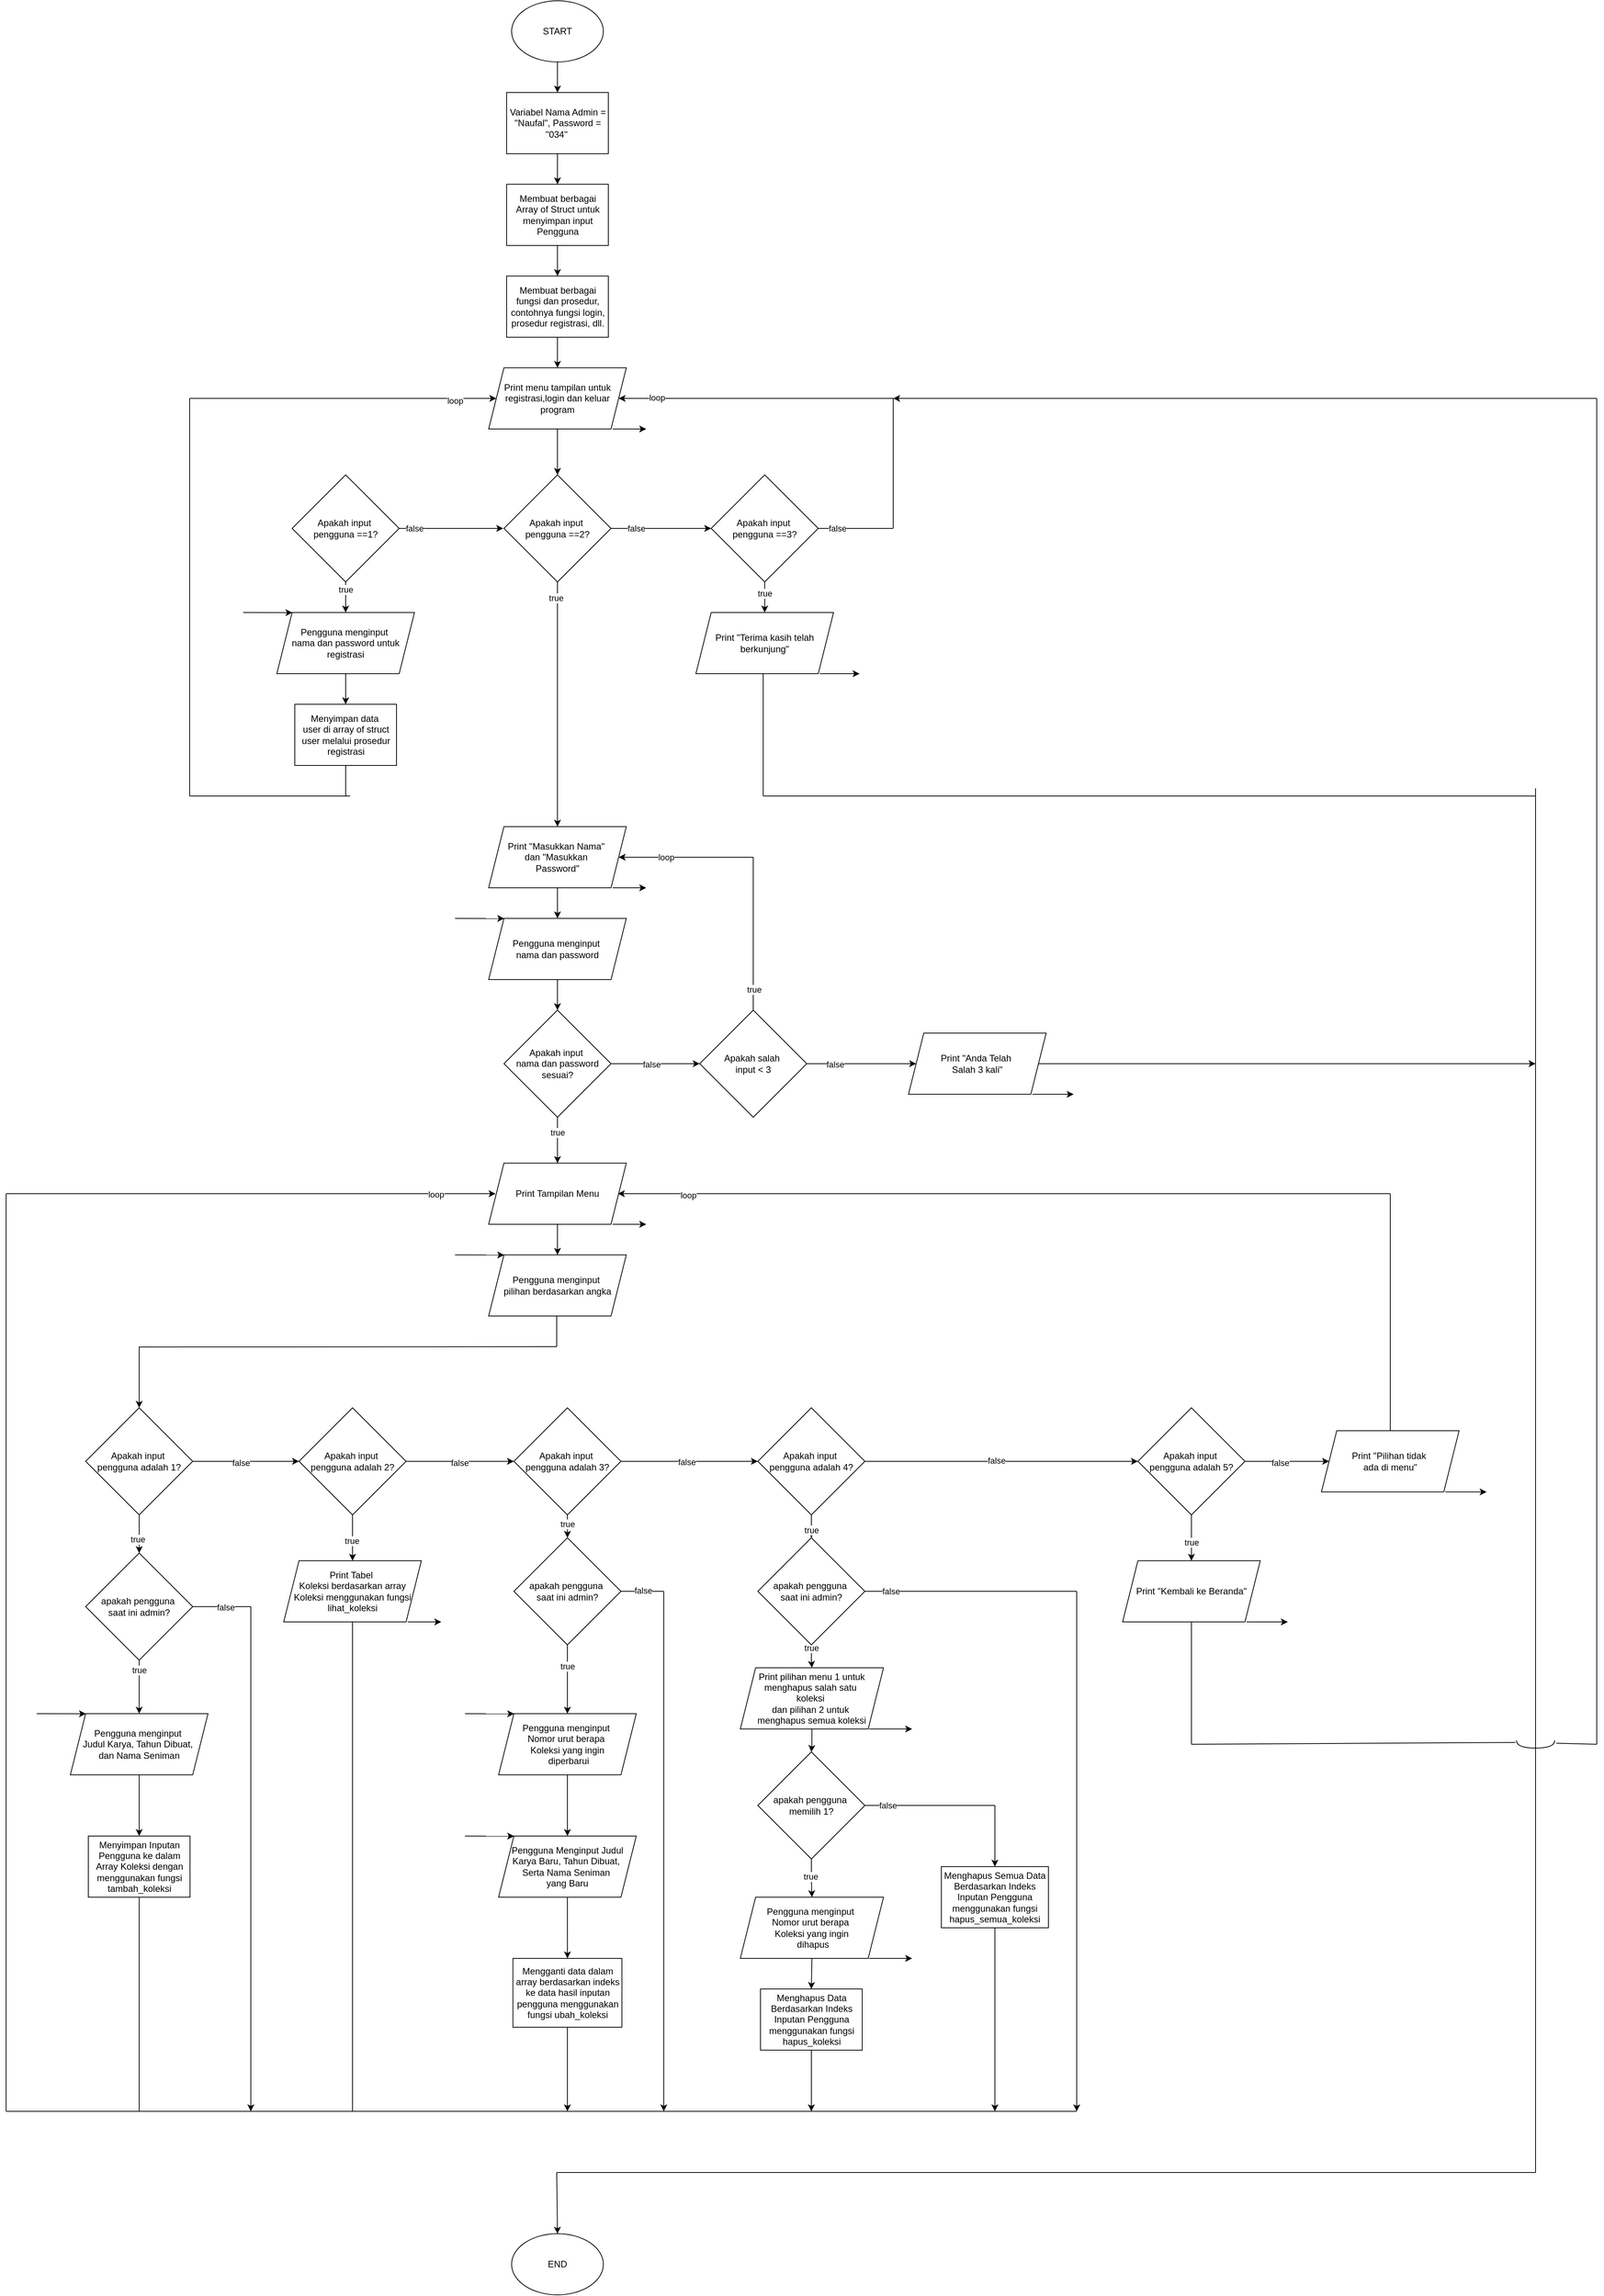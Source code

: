 <mxfile scale="1" border="0" version="26.1.3">
  <diagram id="C5RBs43oDa-KdzZeNtuy" name="Page-1">
    <mxGraphModel dx="1032" dy="1615" grid="1" gridSize="10" guides="1" tooltips="1" connect="1" arrows="1" fold="1" page="1" pageScale="1" pageWidth="827" pageHeight="1169" math="0" shadow="0">
      <root>
        <mxCell id="WIyWlLk6GJQsqaUBKTNV-0" />
        <mxCell id="WIyWlLk6GJQsqaUBKTNV-1" parent="WIyWlLk6GJQsqaUBKTNV-0" />
        <mxCell id="TQMWpj2GuU2XblvTJpzS-42" value="" style="edgeStyle=orthogonalEdgeStyle;rounded=0;orthogonalLoop=1;jettySize=auto;html=1;" parent="WIyWlLk6GJQsqaUBKTNV-1" source="TQMWpj2GuU2XblvTJpzS-37" target="TQMWpj2GuU2XblvTJpzS-39" edge="1">
          <mxGeometry relative="1" as="geometry" />
        </mxCell>
        <mxCell id="TQMWpj2GuU2XblvTJpzS-155" value="false" style="edgeLabel;html=1;align=center;verticalAlign=middle;resizable=0;points=[];" parent="TQMWpj2GuU2XblvTJpzS-42" vertex="1" connectable="0">
          <mxGeometry x="-0.093" y="-2" relative="1" as="geometry">
            <mxPoint as="offset" />
          </mxGeometry>
        </mxCell>
        <mxCell id="TQMWpj2GuU2XblvTJpzS-51" value="" style="edgeStyle=orthogonalEdgeStyle;rounded=0;orthogonalLoop=1;jettySize=auto;html=1;" parent="WIyWlLk6GJQsqaUBKTNV-1" source="BORtTbWCgBriATxm2zL_-38" target="TQMWpj2GuU2XblvTJpzS-49" edge="1">
          <mxGeometry relative="1" as="geometry" />
        </mxCell>
        <mxCell id="TQMWpj2GuU2XblvTJpzS-150" value="true" style="edgeLabel;html=1;align=center;verticalAlign=middle;resizable=0;points=[];" parent="TQMWpj2GuU2XblvTJpzS-51" vertex="1" connectable="0">
          <mxGeometry x="0.071" y="-1" relative="1" as="geometry">
            <mxPoint x="1" y="-87" as="offset" />
          </mxGeometry>
        </mxCell>
        <mxCell id="BORtTbWCgBriATxm2zL_-57" value="true" style="edgeLabel;html=1;align=center;verticalAlign=middle;resizable=0;points=[];" parent="TQMWpj2GuU2XblvTJpzS-51" vertex="1" connectable="0">
          <mxGeometry x="-0.632" relative="1" as="geometry">
            <mxPoint as="offset" />
          </mxGeometry>
        </mxCell>
        <mxCell id="TQMWpj2GuU2XblvTJpzS-37" value="Apakah input&amp;nbsp;&lt;div&gt;pengguna adalah 1?&lt;/div&gt;" style="rhombus;whiteSpace=wrap;html=1;" parent="WIyWlLk6GJQsqaUBKTNV-1" vertex="1">
          <mxGeometry x="344" y="840" width="140" height="140" as="geometry" />
        </mxCell>
        <mxCell id="TQMWpj2GuU2XblvTJpzS-38" value="" style="edgeStyle=orthogonalEdgeStyle;rounded=0;orthogonalLoop=1;jettySize=auto;html=1;" parent="WIyWlLk6GJQsqaUBKTNV-1" target="TQMWpj2GuU2XblvTJpzS-37" edge="1">
          <mxGeometry relative="1" as="geometry">
            <mxPoint x="960" y="760" as="sourcePoint" />
          </mxGeometry>
        </mxCell>
        <mxCell id="TQMWpj2GuU2XblvTJpzS-43" value="" style="edgeStyle=orthogonalEdgeStyle;rounded=0;orthogonalLoop=1;jettySize=auto;html=1;" parent="WIyWlLk6GJQsqaUBKTNV-1" source="TQMWpj2GuU2XblvTJpzS-39" target="TQMWpj2GuU2XblvTJpzS-40" edge="1">
          <mxGeometry relative="1" as="geometry" />
        </mxCell>
        <mxCell id="TQMWpj2GuU2XblvTJpzS-156" value="false" style="edgeLabel;html=1;align=center;verticalAlign=middle;resizable=0;points=[];" parent="TQMWpj2GuU2XblvTJpzS-43" vertex="1" connectable="0">
          <mxGeometry x="-0.011" y="-2" relative="1" as="geometry">
            <mxPoint as="offset" />
          </mxGeometry>
        </mxCell>
        <mxCell id="TQMWpj2GuU2XblvTJpzS-68" value="" style="edgeStyle=orthogonalEdgeStyle;rounded=0;orthogonalLoop=1;jettySize=auto;html=1;" parent="WIyWlLk6GJQsqaUBKTNV-1" source="TQMWpj2GuU2XblvTJpzS-39" edge="1">
          <mxGeometry relative="1" as="geometry">
            <mxPoint x="693" y="1040" as="targetPoint" />
          </mxGeometry>
        </mxCell>
        <mxCell id="TQMWpj2GuU2XblvTJpzS-151" value="true" style="edgeLabel;html=1;align=center;verticalAlign=middle;resizable=0;points=[];" parent="TQMWpj2GuU2XblvTJpzS-68" vertex="1" connectable="0">
          <mxGeometry x="0.167" y="-2" relative="1" as="geometry">
            <mxPoint y="-1" as="offset" />
          </mxGeometry>
        </mxCell>
        <mxCell id="TQMWpj2GuU2XblvTJpzS-39" value="Apakah input&amp;nbsp;&lt;div&gt;pengguna adalah 2?&lt;/div&gt;" style="rhombus;whiteSpace=wrap;html=1;" parent="WIyWlLk6GJQsqaUBKTNV-1" vertex="1">
          <mxGeometry x="623" y="840" width="140" height="140" as="geometry" />
        </mxCell>
        <mxCell id="TQMWpj2GuU2XblvTJpzS-44" value="" style="edgeStyle=orthogonalEdgeStyle;rounded=0;orthogonalLoop=1;jettySize=auto;html=1;" parent="WIyWlLk6GJQsqaUBKTNV-1" source="TQMWpj2GuU2XblvTJpzS-40" target="TQMWpj2GuU2XblvTJpzS-41" edge="1">
          <mxGeometry relative="1" as="geometry" />
        </mxCell>
        <mxCell id="TQMWpj2GuU2XblvTJpzS-157" value="false" style="edgeLabel;html=1;align=center;verticalAlign=middle;resizable=0;points=[];" parent="TQMWpj2GuU2XblvTJpzS-44" vertex="1" connectable="0">
          <mxGeometry x="-0.039" y="-1" relative="1" as="geometry">
            <mxPoint as="offset" />
          </mxGeometry>
        </mxCell>
        <mxCell id="BORtTbWCgBriATxm2zL_-46" value="" style="edgeStyle=orthogonalEdgeStyle;rounded=0;orthogonalLoop=1;jettySize=auto;html=1;" parent="WIyWlLk6GJQsqaUBKTNV-1" source="TQMWpj2GuU2XblvTJpzS-40" target="BORtTbWCgBriATxm2zL_-44" edge="1">
          <mxGeometry relative="1" as="geometry" />
        </mxCell>
        <mxCell id="BORtTbWCgBriATxm2zL_-70" value="true" style="edgeLabel;html=1;align=center;verticalAlign=middle;resizable=0;points=[];" parent="BORtTbWCgBriATxm2zL_-46" vertex="1" connectable="0">
          <mxGeometry x="0.288" relative="1" as="geometry">
            <mxPoint as="offset" />
          </mxGeometry>
        </mxCell>
        <mxCell id="TQMWpj2GuU2XblvTJpzS-40" value="Apakah input&amp;nbsp;&lt;div&gt;pengguna adalah 3?&lt;/div&gt;" style="rhombus;whiteSpace=wrap;html=1;" parent="WIyWlLk6GJQsqaUBKTNV-1" vertex="1">
          <mxGeometry x="904" y="840" width="140" height="140" as="geometry" />
        </mxCell>
        <mxCell id="TQMWpj2GuU2XblvTJpzS-94" value="" style="edgeStyle=orthogonalEdgeStyle;rounded=0;orthogonalLoop=1;jettySize=auto;html=1;" parent="WIyWlLk6GJQsqaUBKTNV-1" source="TQMWpj2GuU2XblvTJpzS-45" target="TQMWpj2GuU2XblvTJpzS-92" edge="1">
          <mxGeometry relative="1" as="geometry" />
        </mxCell>
        <mxCell id="TQMWpj2GuU2XblvTJpzS-154" value="true" style="edgeLabel;html=1;align=center;verticalAlign=middle;resizable=0;points=[];" parent="TQMWpj2GuU2XblvTJpzS-94" vertex="1" connectable="0">
          <mxGeometry x="0.214" relative="1" as="geometry">
            <mxPoint y="-1" as="offset" />
          </mxGeometry>
        </mxCell>
        <mxCell id="TQMWpj2GuU2XblvTJpzS-100" value="" style="edgeStyle=orthogonalEdgeStyle;rounded=0;orthogonalLoop=1;jettySize=auto;html=1;" parent="WIyWlLk6GJQsqaUBKTNV-1" source="TQMWpj2GuU2XblvTJpzS-45" target="TQMWpj2GuU2XblvTJpzS-98" edge="1">
          <mxGeometry relative="1" as="geometry" />
        </mxCell>
        <mxCell id="TQMWpj2GuU2XblvTJpzS-159" value="false" style="edgeLabel;html=1;align=center;verticalAlign=middle;resizable=0;points=[];" parent="TQMWpj2GuU2XblvTJpzS-100" vertex="1" connectable="0">
          <mxGeometry x="-0.174" y="-2" relative="1" as="geometry">
            <mxPoint as="offset" />
          </mxGeometry>
        </mxCell>
        <mxCell id="TQMWpj2GuU2XblvTJpzS-45" value="Apakah input&amp;nbsp;&lt;div&gt;pengguna adalah 5?&lt;/div&gt;" style="rhombus;whiteSpace=wrap;html=1;" parent="WIyWlLk6GJQsqaUBKTNV-1" vertex="1">
          <mxGeometry x="1720" y="840" width="140" height="140" as="geometry" />
        </mxCell>
        <mxCell id="TQMWpj2GuU2XblvTJpzS-58" value="" style="group" parent="WIyWlLk6GJQsqaUBKTNV-1" vertex="1" connectable="0">
          <mxGeometry x="559" y="1040" width="268" height="320" as="geometry" />
        </mxCell>
        <mxCell id="TQMWpj2GuU2XblvTJpzS-65" value="" style="group" parent="TQMWpj2GuU2XblvTJpzS-58" vertex="1" connectable="0">
          <mxGeometry x="44" width="224" height="80" as="geometry" />
        </mxCell>
        <mxCell id="TQMWpj2GuU2XblvTJpzS-66" value="Print Tabel&amp;nbsp;&lt;div&gt;Koleksi berdasarkan array Koleksi menggunakan fungsi lihat_koleksi&lt;/div&gt;" style="shape=parallelogram;perimeter=parallelogramPerimeter;whiteSpace=wrap;html=1;fixedSize=1;" parent="TQMWpj2GuU2XblvTJpzS-65" vertex="1">
          <mxGeometry width="180" height="80" as="geometry" />
        </mxCell>
        <mxCell id="TQMWpj2GuU2XblvTJpzS-67" value="" style="endArrow=classic;html=1;rounded=0;exitX=0.9;exitY=1;exitDx=0;exitDy=0;exitPerimeter=0;" parent="TQMWpj2GuU2XblvTJpzS-65" source="TQMWpj2GuU2XblvTJpzS-66" edge="1">
          <mxGeometry width="50" height="50" relative="1" as="geometry">
            <mxPoint x="66" y="160" as="sourcePoint" />
            <mxPoint x="206" y="80" as="targetPoint" />
          </mxGeometry>
        </mxCell>
        <mxCell id="TQMWpj2GuU2XblvTJpzS-91" value="" style="group" parent="WIyWlLk6GJQsqaUBKTNV-1" vertex="1" connectable="0">
          <mxGeometry x="1710" y="1040" width="224" height="80" as="geometry" />
        </mxCell>
        <mxCell id="BORtTbWCgBriATxm2zL_-19" value="" style="group" parent="TQMWpj2GuU2XblvTJpzS-91" vertex="1" connectable="0">
          <mxGeometry x="-10" width="216" height="80" as="geometry" />
        </mxCell>
        <mxCell id="TQMWpj2GuU2XblvTJpzS-92" value="Print &quot;Kembali ke Beranda&quot;" style="shape=parallelogram;perimeter=parallelogramPerimeter;whiteSpace=wrap;html=1;fixedSize=1;" parent="BORtTbWCgBriATxm2zL_-19" vertex="1">
          <mxGeometry width="180" height="80" as="geometry" />
        </mxCell>
        <mxCell id="TQMWpj2GuU2XblvTJpzS-93" value="" style="endArrow=classic;html=1;rounded=0;exitX=0.9;exitY=1;exitDx=0;exitDy=0;exitPerimeter=0;" parent="BORtTbWCgBriATxm2zL_-19" source="TQMWpj2GuU2XblvTJpzS-92" edge="1">
          <mxGeometry width="50" height="50" relative="1" as="geometry">
            <mxPoint x="76" y="160" as="sourcePoint" />
            <mxPoint x="216" y="80" as="targetPoint" />
          </mxGeometry>
        </mxCell>
        <mxCell id="TQMWpj2GuU2XblvTJpzS-96" value="" style="endArrow=none;html=1;rounded=0;" parent="WIyWlLk6GJQsqaUBKTNV-1" edge="1">
          <mxGeometry width="50" height="50" relative="1" as="geometry">
            <mxPoint x="960" y="760" as="sourcePoint" />
            <mxPoint x="960" y="720" as="targetPoint" />
          </mxGeometry>
        </mxCell>
        <mxCell id="TQMWpj2GuU2XblvTJpzS-97" value="" style="group" parent="WIyWlLk6GJQsqaUBKTNV-1" vertex="1" connectable="0">
          <mxGeometry x="1970" y="870" width="224" height="80" as="geometry" />
        </mxCell>
        <mxCell id="TQMWpj2GuU2XblvTJpzS-98" value="Print &quot;Pilihan tidak&amp;nbsp;&lt;div&gt;ada di menu&quot;&lt;/div&gt;" style="shape=parallelogram;perimeter=parallelogramPerimeter;whiteSpace=wrap;html=1;fixedSize=1;" parent="TQMWpj2GuU2XblvTJpzS-97" vertex="1">
          <mxGeometry x="-10" width="180" height="80" as="geometry" />
        </mxCell>
        <mxCell id="TQMWpj2GuU2XblvTJpzS-99" value="" style="endArrow=classic;html=1;rounded=0;exitX=0.9;exitY=1;exitDx=0;exitDy=0;exitPerimeter=0;" parent="TQMWpj2GuU2XblvTJpzS-97" source="TQMWpj2GuU2XblvTJpzS-98" edge="1">
          <mxGeometry width="50" height="50" relative="1" as="geometry">
            <mxPoint x="66" y="160" as="sourcePoint" />
            <mxPoint x="206" y="80" as="targetPoint" />
          </mxGeometry>
        </mxCell>
        <mxCell id="TQMWpj2GuU2XblvTJpzS-101" value="" style="endArrow=none;html=1;rounded=0;" parent="WIyWlLk6GJQsqaUBKTNV-1" edge="1">
          <mxGeometry width="50" height="50" relative="1" as="geometry">
            <mxPoint x="240" y="1760" as="sourcePoint" />
            <mxPoint x="1640" y="1760" as="targetPoint" />
          </mxGeometry>
        </mxCell>
        <mxCell id="TQMWpj2GuU2XblvTJpzS-104" value="" style="endArrow=none;html=1;rounded=0;exitX=0.5;exitY=1;exitDx=0;exitDy=0;" parent="WIyWlLk6GJQsqaUBKTNV-1" source="TQMWpj2GuU2XblvTJpzS-66" edge="1">
          <mxGeometry width="50" height="50" relative="1" as="geometry">
            <mxPoint x="560" y="1550" as="sourcePoint" />
            <mxPoint x="693" y="1760" as="targetPoint" />
          </mxGeometry>
        </mxCell>
        <mxCell id="TQMWpj2GuU2XblvTJpzS-105" value="" style="endArrow=none;html=1;rounded=0;exitX=0.5;exitY=1;exitDx=0;exitDy=0;" parent="WIyWlLk6GJQsqaUBKTNV-1" source="TQMWpj2GuU2XblvTJpzS-47" edge="1">
          <mxGeometry width="50" height="50" relative="1" as="geometry">
            <mxPoint x="414" y="1360" as="sourcePoint" />
            <mxPoint x="414" y="1760" as="targetPoint" />
          </mxGeometry>
        </mxCell>
        <mxCell id="TQMWpj2GuU2XblvTJpzS-106" value="" style="endArrow=none;html=1;rounded=0;" parent="WIyWlLk6GJQsqaUBKTNV-1" edge="1">
          <mxGeometry width="50" height="50" relative="1" as="geometry">
            <mxPoint x="240" y="1760" as="sourcePoint" />
            <mxPoint x="240" y="560" as="targetPoint" />
          </mxGeometry>
        </mxCell>
        <mxCell id="TQMWpj2GuU2XblvTJpzS-107" value="" style="endArrow=classic;html=1;rounded=0;" parent="WIyWlLk6GJQsqaUBKTNV-1" edge="1">
          <mxGeometry width="50" height="50" relative="1" as="geometry">
            <mxPoint x="240" y="560" as="sourcePoint" />
            <mxPoint x="880" y="560" as="targetPoint" />
          </mxGeometry>
        </mxCell>
        <mxCell id="TQMWpj2GuU2XblvTJpzS-108" value="loop" style="edgeLabel;html=1;align=center;verticalAlign=middle;resizable=0;points=[];" parent="TQMWpj2GuU2XblvTJpzS-107" vertex="1" connectable="0">
          <mxGeometry x="0.754" y="-1" relative="1" as="geometry">
            <mxPoint as="offset" />
          </mxGeometry>
        </mxCell>
        <mxCell id="TQMWpj2GuU2XblvTJpzS-109" value="" style="endArrow=none;html=1;rounded=0;exitX=0.5;exitY=0;exitDx=0;exitDy=0;" parent="WIyWlLk6GJQsqaUBKTNV-1" source="TQMWpj2GuU2XblvTJpzS-98" edge="1">
          <mxGeometry width="50" height="50" relative="1" as="geometry">
            <mxPoint x="1350" y="690" as="sourcePoint" />
            <mxPoint x="2050" y="560" as="targetPoint" />
          </mxGeometry>
        </mxCell>
        <mxCell id="TQMWpj2GuU2XblvTJpzS-110" value="" style="endArrow=classic;html=1;rounded=0;" parent="WIyWlLk6GJQsqaUBKTNV-1" edge="1">
          <mxGeometry width="50" height="50" relative="1" as="geometry">
            <mxPoint x="2050" y="560" as="sourcePoint" />
            <mxPoint x="1040" y="560" as="targetPoint" />
          </mxGeometry>
        </mxCell>
        <mxCell id="TQMWpj2GuU2XblvTJpzS-111" value="loop" style="edgeLabel;html=1;align=center;verticalAlign=middle;resizable=0;points=[];" parent="TQMWpj2GuU2XblvTJpzS-110" vertex="1" connectable="0">
          <mxGeometry x="0.819" y="2" relative="1" as="geometry">
            <mxPoint as="offset" />
          </mxGeometry>
        </mxCell>
        <mxCell id="TQMWpj2GuU2XblvTJpzS-11" value="" style="edgeStyle=orthogonalEdgeStyle;rounded=0;orthogonalLoop=1;jettySize=auto;html=1;" parent="WIyWlLk6GJQsqaUBKTNV-1" source="TQMWpj2GuU2XblvTJpzS-1" target="TQMWpj2GuU2XblvTJpzS-10" edge="1">
          <mxGeometry relative="1" as="geometry" />
        </mxCell>
        <mxCell id="TQMWpj2GuU2XblvTJpzS-13" value="" style="group" parent="WIyWlLk6GJQsqaUBKTNV-1" vertex="1" connectable="0">
          <mxGeometry x="827" y="200" width="224" height="80" as="geometry" />
        </mxCell>
        <mxCell id="TQMWpj2GuU2XblvTJpzS-10" value="Pengguna menginput&amp;nbsp;&lt;div&gt;nama dan password&lt;/div&gt;" style="shape=parallelogram;perimeter=parallelogramPerimeter;whiteSpace=wrap;html=1;fixedSize=1;" parent="TQMWpj2GuU2XblvTJpzS-13" vertex="1">
          <mxGeometry x="44" width="180" height="80" as="geometry" />
        </mxCell>
        <mxCell id="TQMWpj2GuU2XblvTJpzS-12" value="" style="endArrow=classic;html=1;rounded=0;entryX=0.113;entryY=0.002;entryDx=0;entryDy=0;entryPerimeter=0;" parent="TQMWpj2GuU2XblvTJpzS-13" target="TQMWpj2GuU2XblvTJpzS-10" edge="1">
          <mxGeometry width="50" height="50" relative="1" as="geometry">
            <mxPoint as="sourcePoint" />
            <mxPoint x="160" y="-10" as="targetPoint" />
          </mxGeometry>
        </mxCell>
        <mxCell id="TQMWpj2GuU2XblvTJpzS-14" value="" style="group" parent="WIyWlLk6GJQsqaUBKTNV-1" vertex="1" connectable="0">
          <mxGeometry x="871" y="80" width="206" height="80" as="geometry" />
        </mxCell>
        <mxCell id="TQMWpj2GuU2XblvTJpzS-1" value="Print &quot;Masukkan Nama&quot;&amp;nbsp;&lt;div&gt;dan &quot;Masukkan&amp;nbsp;&lt;/div&gt;&lt;div&gt;Password&quot;&lt;/div&gt;" style="shape=parallelogram;perimeter=parallelogramPerimeter;whiteSpace=wrap;html=1;fixedSize=1;" parent="TQMWpj2GuU2XblvTJpzS-14" vertex="1">
          <mxGeometry width="180" height="80" as="geometry" />
        </mxCell>
        <mxCell id="TQMWpj2GuU2XblvTJpzS-7" value="" style="endArrow=classic;html=1;rounded=0;exitX=0.9;exitY=1;exitDx=0;exitDy=0;exitPerimeter=0;" parent="TQMWpj2GuU2XblvTJpzS-14" source="TQMWpj2GuU2XblvTJpzS-1" edge="1">
          <mxGeometry width="50" height="50" relative="1" as="geometry">
            <mxPoint x="66" y="160" as="sourcePoint" />
            <mxPoint x="206" y="80" as="targetPoint" />
          </mxGeometry>
        </mxCell>
        <mxCell id="TQMWpj2GuU2XblvTJpzS-19" value="" style="edgeStyle=orthogonalEdgeStyle;rounded=0;orthogonalLoop=1;jettySize=auto;html=1;" parent="WIyWlLk6GJQsqaUBKTNV-1" source="TQMWpj2GuU2XblvTJpzS-15" target="TQMWpj2GuU2XblvTJpzS-18" edge="1">
          <mxGeometry relative="1" as="geometry">
            <Array as="points">
              <mxPoint x="1087" y="390" />
              <mxPoint x="1087" y="390" />
            </Array>
          </mxGeometry>
        </mxCell>
        <mxCell id="TQMWpj2GuU2XblvTJpzS-23" value="false" style="edgeLabel;html=1;align=center;verticalAlign=middle;resizable=0;points=[];" parent="TQMWpj2GuU2XblvTJpzS-19" vertex="1" connectable="0">
          <mxGeometry x="-0.09" y="-1" relative="1" as="geometry">
            <mxPoint as="offset" />
          </mxGeometry>
        </mxCell>
        <mxCell id="TQMWpj2GuU2XblvTJpzS-32" value="" style="edgeStyle=orthogonalEdgeStyle;rounded=0;orthogonalLoop=1;jettySize=auto;html=1;" parent="WIyWlLk6GJQsqaUBKTNV-1" source="TQMWpj2GuU2XblvTJpzS-15" target="TQMWpj2GuU2XblvTJpzS-29" edge="1">
          <mxGeometry relative="1" as="geometry" />
        </mxCell>
        <mxCell id="TQMWpj2GuU2XblvTJpzS-149" value="true" style="edgeLabel;html=1;align=center;verticalAlign=middle;resizable=0;points=[];" parent="TQMWpj2GuU2XblvTJpzS-32" vertex="1" connectable="0">
          <mxGeometry x="-0.309" relative="1" as="geometry">
            <mxPoint y="-1" as="offset" />
          </mxGeometry>
        </mxCell>
        <mxCell id="TQMWpj2GuU2XblvTJpzS-15" value="Apakah input&amp;nbsp;&lt;div&gt;nama dan password sesuai?&lt;/div&gt;" style="rhombus;whiteSpace=wrap;html=1;" parent="WIyWlLk6GJQsqaUBKTNV-1" vertex="1">
          <mxGeometry x="891" y="320" width="140" height="140" as="geometry" />
        </mxCell>
        <mxCell id="TQMWpj2GuU2XblvTJpzS-16" value="" style="edgeStyle=orthogonalEdgeStyle;rounded=0;orthogonalLoop=1;jettySize=auto;html=1;" parent="WIyWlLk6GJQsqaUBKTNV-1" source="TQMWpj2GuU2XblvTJpzS-10" target="TQMWpj2GuU2XblvTJpzS-15" edge="1">
          <mxGeometry relative="1" as="geometry" />
        </mxCell>
        <mxCell id="TQMWpj2GuU2XblvTJpzS-18" value="Apakah salah&amp;nbsp;&lt;div&gt;input &amp;lt; 3&lt;/div&gt;" style="rhombus;whiteSpace=wrap;html=1;" parent="WIyWlLk6GJQsqaUBKTNV-1" vertex="1">
          <mxGeometry x="1147" y="320" width="140" height="140" as="geometry" />
        </mxCell>
        <mxCell id="TQMWpj2GuU2XblvTJpzS-21" value="" style="endArrow=none;html=1;rounded=0;exitX=0.5;exitY=0;exitDx=0;exitDy=0;" parent="WIyWlLk6GJQsqaUBKTNV-1" source="TQMWpj2GuU2XblvTJpzS-18" edge="1">
          <mxGeometry width="50" height="50" relative="1" as="geometry">
            <mxPoint x="1157" y="260" as="sourcePoint" />
            <mxPoint x="1217" y="120" as="targetPoint" />
          </mxGeometry>
        </mxCell>
        <mxCell id="TQMWpj2GuU2XblvTJpzS-24" value="true" style="edgeLabel;html=1;align=center;verticalAlign=middle;resizable=0;points=[];" parent="TQMWpj2GuU2XblvTJpzS-21" vertex="1" connectable="0">
          <mxGeometry x="-0.726" y="-1" relative="1" as="geometry">
            <mxPoint as="offset" />
          </mxGeometry>
        </mxCell>
        <mxCell id="TQMWpj2GuU2XblvTJpzS-22" value="" style="endArrow=classic;html=1;rounded=0;entryX=1;entryY=0.5;entryDx=0;entryDy=0;" parent="WIyWlLk6GJQsqaUBKTNV-1" target="TQMWpj2GuU2XblvTJpzS-1" edge="1">
          <mxGeometry width="50" height="50" relative="1" as="geometry">
            <mxPoint x="1217" y="120" as="sourcePoint" />
            <mxPoint x="1207" y="210" as="targetPoint" />
          </mxGeometry>
        </mxCell>
        <mxCell id="TQMWpj2GuU2XblvTJpzS-143" value="loop" style="edgeLabel;html=1;align=center;verticalAlign=middle;resizable=0;points=[];" parent="TQMWpj2GuU2XblvTJpzS-22" vertex="1" connectable="0">
          <mxGeometry x="0.299" relative="1" as="geometry">
            <mxPoint as="offset" />
          </mxGeometry>
        </mxCell>
        <mxCell id="TQMWpj2GuU2XblvTJpzS-28" value="" style="group" parent="WIyWlLk6GJQsqaUBKTNV-1" vertex="1" connectable="0">
          <mxGeometry x="871" y="520" width="224" height="80" as="geometry" />
        </mxCell>
        <mxCell id="TQMWpj2GuU2XblvTJpzS-29" value="Print Tampilan Menu" style="shape=parallelogram;perimeter=parallelogramPerimeter;whiteSpace=wrap;html=1;fixedSize=1;" parent="TQMWpj2GuU2XblvTJpzS-28" vertex="1">
          <mxGeometry width="180" height="80" as="geometry" />
        </mxCell>
        <mxCell id="TQMWpj2GuU2XblvTJpzS-30" value="" style="endArrow=classic;html=1;rounded=0;exitX=0.9;exitY=1;exitDx=0;exitDy=0;exitPerimeter=0;" parent="TQMWpj2GuU2XblvTJpzS-28" source="TQMWpj2GuU2XblvTJpzS-29" edge="1">
          <mxGeometry width="50" height="50" relative="1" as="geometry">
            <mxPoint x="66" y="160" as="sourcePoint" />
            <mxPoint x="206" y="80" as="targetPoint" />
          </mxGeometry>
        </mxCell>
        <mxCell id="TQMWpj2GuU2XblvTJpzS-33" value="" style="group" parent="WIyWlLk6GJQsqaUBKTNV-1" vertex="1" connectable="0">
          <mxGeometry x="827" y="640" width="224" height="80" as="geometry" />
        </mxCell>
        <mxCell id="TQMWpj2GuU2XblvTJpzS-34" value="Pengguna menginput&amp;nbsp;&lt;div&gt;pilihan berdasarkan angka&lt;/div&gt;" style="shape=parallelogram;perimeter=parallelogramPerimeter;whiteSpace=wrap;html=1;fixedSize=1;" parent="TQMWpj2GuU2XblvTJpzS-33" vertex="1">
          <mxGeometry x="44" width="180" height="80" as="geometry" />
        </mxCell>
        <mxCell id="TQMWpj2GuU2XblvTJpzS-35" value="" style="endArrow=classic;html=1;rounded=0;entryX=0.113;entryY=0.002;entryDx=0;entryDy=0;entryPerimeter=0;" parent="TQMWpj2GuU2XblvTJpzS-33" target="TQMWpj2GuU2XblvTJpzS-34" edge="1">
          <mxGeometry width="50" height="50" relative="1" as="geometry">
            <mxPoint as="sourcePoint" />
            <mxPoint x="160" y="-10" as="targetPoint" />
          </mxGeometry>
        </mxCell>
        <mxCell id="TQMWpj2GuU2XblvTJpzS-36" value="" style="edgeStyle=orthogonalEdgeStyle;rounded=0;orthogonalLoop=1;jettySize=auto;html=1;" parent="WIyWlLk6GJQsqaUBKTNV-1" source="TQMWpj2GuU2XblvTJpzS-29" target="TQMWpj2GuU2XblvTJpzS-34" edge="1">
          <mxGeometry relative="1" as="geometry" />
        </mxCell>
        <mxCell id="CPGWKNepS4F0Ph8pHmQM-7" value="" style="group" parent="WIyWlLk6GJQsqaUBKTNV-1" vertex="1" connectable="0">
          <mxGeometry x="1430" y="350" width="224" height="80" as="geometry" />
        </mxCell>
        <mxCell id="CPGWKNepS4F0Ph8pHmQM-8" value="Print &quot;Anda Telah&amp;nbsp;&lt;div&gt;Salah 3 kali&quot;&lt;/div&gt;" style="shape=parallelogram;perimeter=parallelogramPerimeter;whiteSpace=wrap;html=1;fixedSize=1;" parent="CPGWKNepS4F0Ph8pHmQM-7" vertex="1">
          <mxGeometry x="-10" width="180" height="80" as="geometry" />
        </mxCell>
        <mxCell id="CPGWKNepS4F0Ph8pHmQM-9" value="" style="endArrow=classic;html=1;rounded=0;exitX=0.9;exitY=1;exitDx=0;exitDy=0;exitPerimeter=0;" parent="CPGWKNepS4F0Ph8pHmQM-7" source="CPGWKNepS4F0Ph8pHmQM-8" edge="1">
          <mxGeometry width="50" height="50" relative="1" as="geometry">
            <mxPoint x="66" y="160" as="sourcePoint" />
            <mxPoint x="206" y="80" as="targetPoint" />
          </mxGeometry>
        </mxCell>
        <mxCell id="CPGWKNepS4F0Ph8pHmQM-10" value="" style="endArrow=classic;html=1;rounded=0;exitX=1;exitY=0.5;exitDx=0;exitDy=0;entryX=0;entryY=0.5;entryDx=0;entryDy=0;" parent="WIyWlLk6GJQsqaUBKTNV-1" source="TQMWpj2GuU2XblvTJpzS-18" target="CPGWKNepS4F0Ph8pHmQM-8" edge="1">
          <mxGeometry width="50" height="50" relative="1" as="geometry">
            <mxPoint x="1350" y="460" as="sourcePoint" />
            <mxPoint x="1400" y="410" as="targetPoint" />
          </mxGeometry>
        </mxCell>
        <mxCell id="CPGWKNepS4F0Ph8pHmQM-11" value="false" style="edgeLabel;html=1;align=center;verticalAlign=middle;resizable=0;points=[];" parent="CPGWKNepS4F0Ph8pHmQM-10" vertex="1" connectable="0">
          <mxGeometry x="-0.488" y="-1" relative="1" as="geometry">
            <mxPoint as="offset" />
          </mxGeometry>
        </mxCell>
        <mxCell id="BORtTbWCgBriATxm2zL_-1" value="" style="group" parent="WIyWlLk6GJQsqaUBKTNV-1" vertex="1" connectable="0">
          <mxGeometry x="871" y="-520" width="206" height="80" as="geometry" />
        </mxCell>
        <mxCell id="BORtTbWCgBriATxm2zL_-2" value="Print menu tampilan untuk registrasi,login dan keluar program" style="shape=parallelogram;perimeter=parallelogramPerimeter;whiteSpace=wrap;html=1;fixedSize=1;" parent="BORtTbWCgBriATxm2zL_-1" vertex="1">
          <mxGeometry width="180" height="80" as="geometry" />
        </mxCell>
        <mxCell id="BORtTbWCgBriATxm2zL_-3" value="" style="endArrow=classic;html=1;rounded=0;exitX=0.9;exitY=1;exitDx=0;exitDy=0;exitPerimeter=0;" parent="BORtTbWCgBriATxm2zL_-1" source="BORtTbWCgBriATxm2zL_-2" edge="1">
          <mxGeometry width="50" height="50" relative="1" as="geometry">
            <mxPoint x="66" y="160" as="sourcePoint" />
            <mxPoint x="206" y="80" as="targetPoint" />
          </mxGeometry>
        </mxCell>
        <mxCell id="BORtTbWCgBriATxm2zL_-9" value="Menyimpan data&amp;nbsp;&lt;div&gt;user di array of struct user melalui prosedur registrasi&lt;/div&gt;" style="rounded=0;whiteSpace=wrap;html=1;" parent="WIyWlLk6GJQsqaUBKTNV-1" vertex="1">
          <mxGeometry x="617.5" y="-80" width="133" height="80" as="geometry" />
        </mxCell>
        <mxCell id="BORtTbWCgBriATxm2zL_-12" value="Apakah input&amp;nbsp;&lt;div&gt;pengguna ==2?&lt;/div&gt;" style="rhombus;whiteSpace=wrap;html=1;" parent="WIyWlLk6GJQsqaUBKTNV-1" vertex="1">
          <mxGeometry x="891" y="-380" width="140" height="140" as="geometry" />
        </mxCell>
        <mxCell id="BORtTbWCgBriATxm2zL_-23" value="" style="edgeStyle=orthogonalEdgeStyle;rounded=0;orthogonalLoop=1;jettySize=auto;html=1;" parent="WIyWlLk6GJQsqaUBKTNV-1" source="BORtTbWCgBriATxm2zL_-13" target="BORtTbWCgBriATxm2zL_-21" edge="1">
          <mxGeometry relative="1" as="geometry" />
        </mxCell>
        <mxCell id="BORtTbWCgBriATxm2zL_-33" value="true" style="edgeLabel;html=1;align=center;verticalAlign=middle;resizable=0;points=[];" parent="BORtTbWCgBriATxm2zL_-23" vertex="1" connectable="0">
          <mxGeometry x="-0.24" relative="1" as="geometry">
            <mxPoint as="offset" />
          </mxGeometry>
        </mxCell>
        <mxCell id="BORtTbWCgBriATxm2zL_-13" value="Apakah input&amp;nbsp;&lt;div&gt;pengguna ==3?&lt;/div&gt;" style="rhombus;whiteSpace=wrap;html=1;" parent="WIyWlLk6GJQsqaUBKTNV-1" vertex="1">
          <mxGeometry x="1162" y="-380" width="140" height="140" as="geometry" />
        </mxCell>
        <mxCell id="BORtTbWCgBriATxm2zL_-8" value="" style="edgeStyle=orthogonalEdgeStyle;rounded=0;orthogonalLoop=1;jettySize=auto;html=1;" parent="WIyWlLk6GJQsqaUBKTNV-1" source="BORtTbWCgBriATxm2zL_-4" target="BORtTbWCgBriATxm2zL_-6" edge="1">
          <mxGeometry relative="1" as="geometry" />
        </mxCell>
        <mxCell id="BORtTbWCgBriATxm2zL_-31" value="true" style="edgeLabel;html=1;align=center;verticalAlign=middle;resizable=0;points=[];" parent="BORtTbWCgBriATxm2zL_-8" vertex="1" connectable="0">
          <mxGeometry x="-0.49" relative="1" as="geometry">
            <mxPoint as="offset" />
          </mxGeometry>
        </mxCell>
        <mxCell id="BORtTbWCgBriATxm2zL_-4" value="Apakah input&amp;nbsp;&lt;div&gt;pengguna ==1?&lt;/div&gt;" style="rhombus;whiteSpace=wrap;html=1;" parent="WIyWlLk6GJQsqaUBKTNV-1" vertex="1">
          <mxGeometry x="614" y="-380" width="140" height="140" as="geometry" />
        </mxCell>
        <mxCell id="BORtTbWCgBriATxm2zL_-5" value="" style="group" parent="WIyWlLk6GJQsqaUBKTNV-1" vertex="1" connectable="0">
          <mxGeometry x="550" y="-200" width="224" height="80" as="geometry" />
        </mxCell>
        <mxCell id="BORtTbWCgBriATxm2zL_-6" value="Pengguna menginput&amp;nbsp;&lt;div&gt;nama dan password untuk registrasi&lt;/div&gt;" style="shape=parallelogram;perimeter=parallelogramPerimeter;whiteSpace=wrap;html=1;fixedSize=1;" parent="BORtTbWCgBriATxm2zL_-5" vertex="1">
          <mxGeometry x="44" width="180" height="80" as="geometry" />
        </mxCell>
        <mxCell id="BORtTbWCgBriATxm2zL_-7" value="" style="endArrow=classic;html=1;rounded=0;entryX=0.113;entryY=0.002;entryDx=0;entryDy=0;entryPerimeter=0;" parent="BORtTbWCgBriATxm2zL_-5" target="BORtTbWCgBriATxm2zL_-6" edge="1">
          <mxGeometry width="50" height="50" relative="1" as="geometry">
            <mxPoint as="sourcePoint" />
            <mxPoint x="160" y="-10" as="targetPoint" />
          </mxGeometry>
        </mxCell>
        <mxCell id="BORtTbWCgBriATxm2zL_-10" value="" style="edgeStyle=orthogonalEdgeStyle;rounded=0;orthogonalLoop=1;jettySize=auto;html=1;" parent="WIyWlLk6GJQsqaUBKTNV-1" source="BORtTbWCgBriATxm2zL_-6" target="BORtTbWCgBriATxm2zL_-9" edge="1">
          <mxGeometry relative="1" as="geometry" />
        </mxCell>
        <mxCell id="BORtTbWCgBriATxm2zL_-16" value="" style="endArrow=classic;html=1;rounded=0;exitX=0.5;exitY=1;exitDx=0;exitDy=0;entryX=0.5;entryY=0;entryDx=0;entryDy=0;" parent="WIyWlLk6GJQsqaUBKTNV-1" source="BORtTbWCgBriATxm2zL_-12" target="TQMWpj2GuU2XblvTJpzS-1" edge="1">
          <mxGeometry width="50" height="50" relative="1" as="geometry">
            <mxPoint x="1000" y="-130" as="sourcePoint" />
            <mxPoint x="1050" y="-180" as="targetPoint" />
          </mxGeometry>
        </mxCell>
        <mxCell id="BORtTbWCgBriATxm2zL_-32" value="true" style="edgeLabel;html=1;align=center;verticalAlign=middle;resizable=0;points=[];" parent="BORtTbWCgBriATxm2zL_-16" vertex="1" connectable="0">
          <mxGeometry x="-0.868" y="-2" relative="1" as="geometry">
            <mxPoint as="offset" />
          </mxGeometry>
        </mxCell>
        <mxCell id="BORtTbWCgBriATxm2zL_-17" value="" style="endArrow=classic;html=1;rounded=0;exitX=1;exitY=0.5;exitDx=0;exitDy=0;" parent="WIyWlLk6GJQsqaUBKTNV-1" source="BORtTbWCgBriATxm2zL_-4" edge="1">
          <mxGeometry width="50" height="50" relative="1" as="geometry">
            <mxPoint x="1130" y="-230" as="sourcePoint" />
            <mxPoint x="890" y="-310" as="targetPoint" />
          </mxGeometry>
        </mxCell>
        <mxCell id="BORtTbWCgBriATxm2zL_-34" value="false" style="edgeLabel;html=1;align=center;verticalAlign=middle;resizable=0;points=[];" parent="BORtTbWCgBriATxm2zL_-17" vertex="1" connectable="0">
          <mxGeometry x="-0.518" y="-1" relative="1" as="geometry">
            <mxPoint x="-13" y="-1" as="offset" />
          </mxGeometry>
        </mxCell>
        <mxCell id="BORtTbWCgBriATxm2zL_-18" value="" style="endArrow=classic;html=1;rounded=0;exitX=1;exitY=0.5;exitDx=0;exitDy=0;entryX=0;entryY=0.5;entryDx=0;entryDy=0;" parent="WIyWlLk6GJQsqaUBKTNV-1" source="BORtTbWCgBriATxm2zL_-12" target="BORtTbWCgBriATxm2zL_-13" edge="1">
          <mxGeometry width="50" height="50" relative="1" as="geometry">
            <mxPoint x="1130" y="-230" as="sourcePoint" />
            <mxPoint x="1180" y="-280" as="targetPoint" />
          </mxGeometry>
        </mxCell>
        <mxCell id="BORtTbWCgBriATxm2zL_-35" value="false" style="edgeLabel;html=1;align=center;verticalAlign=middle;resizable=0;points=[];" parent="BORtTbWCgBriATxm2zL_-18" vertex="1" connectable="0">
          <mxGeometry x="-0.514" y="3" relative="1" as="geometry">
            <mxPoint x="1" y="3" as="offset" />
          </mxGeometry>
        </mxCell>
        <mxCell id="BORtTbWCgBriATxm2zL_-20" value="" style="group" parent="WIyWlLk6GJQsqaUBKTNV-1" vertex="1" connectable="0">
          <mxGeometry x="1140" y="-200" width="216" height="80" as="geometry" />
        </mxCell>
        <mxCell id="BORtTbWCgBriATxm2zL_-21" value="Print &quot;Terima kasih telah berkunjung&quot;" style="shape=parallelogram;perimeter=parallelogramPerimeter;whiteSpace=wrap;html=1;fixedSize=1;" parent="BORtTbWCgBriATxm2zL_-20" vertex="1">
          <mxGeometry x="2" width="180" height="80" as="geometry" />
        </mxCell>
        <mxCell id="BORtTbWCgBriATxm2zL_-22" value="" style="endArrow=classic;html=1;rounded=0;exitX=0.9;exitY=1;exitDx=0;exitDy=0;exitPerimeter=0;" parent="BORtTbWCgBriATxm2zL_-20" source="BORtTbWCgBriATxm2zL_-21" edge="1">
          <mxGeometry width="50" height="50" relative="1" as="geometry">
            <mxPoint x="76" y="160" as="sourcePoint" />
            <mxPoint x="216" y="80" as="targetPoint" />
          </mxGeometry>
        </mxCell>
        <mxCell id="BORtTbWCgBriATxm2zL_-26" value="" style="edgeStyle=orthogonalEdgeStyle;rounded=0;orthogonalLoop=1;jettySize=auto;html=1;" parent="WIyWlLk6GJQsqaUBKTNV-1" source="BORtTbWCgBriATxm2zL_-2" target="BORtTbWCgBriATxm2zL_-12" edge="1">
          <mxGeometry relative="1" as="geometry" />
        </mxCell>
        <mxCell id="BORtTbWCgBriATxm2zL_-27" value="" style="endArrow=none;html=1;rounded=0;exitX=1;exitY=0.5;exitDx=0;exitDy=0;" parent="WIyWlLk6GJQsqaUBKTNV-1" source="BORtTbWCgBriATxm2zL_-13" edge="1">
          <mxGeometry width="50" height="50" relative="1" as="geometry">
            <mxPoint x="1100" y="-250" as="sourcePoint" />
            <mxPoint x="1400" y="-310" as="targetPoint" />
          </mxGeometry>
        </mxCell>
        <mxCell id="BORtTbWCgBriATxm2zL_-36" value="false" style="edgeLabel;html=1;align=center;verticalAlign=middle;resizable=0;points=[];" parent="BORtTbWCgBriATxm2zL_-27" vertex="1" connectable="0">
          <mxGeometry x="-0.494" relative="1" as="geometry">
            <mxPoint as="offset" />
          </mxGeometry>
        </mxCell>
        <mxCell id="BORtTbWCgBriATxm2zL_-29" value="" style="endArrow=none;html=1;rounded=0;" parent="WIyWlLk6GJQsqaUBKTNV-1" edge="1">
          <mxGeometry width="50" height="50" relative="1" as="geometry">
            <mxPoint x="1400" y="-310" as="sourcePoint" />
            <mxPoint x="1400" y="-480" as="targetPoint" />
          </mxGeometry>
        </mxCell>
        <mxCell id="BORtTbWCgBriATxm2zL_-30" value="" style="endArrow=classic;html=1;rounded=0;entryX=1;entryY=0.5;entryDx=0;entryDy=0;" parent="WIyWlLk6GJQsqaUBKTNV-1" target="BORtTbWCgBriATxm2zL_-2" edge="1">
          <mxGeometry width="50" height="50" relative="1" as="geometry">
            <mxPoint x="1400" y="-480" as="sourcePoint" />
            <mxPoint x="1150" y="-300" as="targetPoint" />
          </mxGeometry>
        </mxCell>
        <mxCell id="BORtTbWCgBriATxm2zL_-37" value="loop" style="edgeLabel;html=1;align=center;verticalAlign=middle;resizable=0;points=[];" parent="BORtTbWCgBriATxm2zL_-30" vertex="1" connectable="0">
          <mxGeometry x="0.723" y="-1" relative="1" as="geometry">
            <mxPoint as="offset" />
          </mxGeometry>
        </mxCell>
        <mxCell id="BORtTbWCgBriATxm2zL_-39" value="" style="edgeStyle=orthogonalEdgeStyle;rounded=0;orthogonalLoop=1;jettySize=auto;html=1;" parent="WIyWlLk6GJQsqaUBKTNV-1" source="TQMWpj2GuU2XblvTJpzS-37" target="BORtTbWCgBriATxm2zL_-38" edge="1">
          <mxGeometry relative="1" as="geometry">
            <mxPoint x="414" y="980" as="sourcePoint" />
            <mxPoint x="414" y="1180" as="targetPoint" />
          </mxGeometry>
        </mxCell>
        <mxCell id="BORtTbWCgBriATxm2zL_-56" value="true" style="edgeLabel;html=1;align=center;verticalAlign=middle;resizable=0;points=[];" parent="BORtTbWCgBriATxm2zL_-39" vertex="1" connectable="0">
          <mxGeometry x="0.288" y="-2" relative="1" as="geometry">
            <mxPoint as="offset" />
          </mxGeometry>
        </mxCell>
        <mxCell id="BORtTbWCgBriATxm2zL_-38" value="apakah pengguna&amp;nbsp;&lt;div&gt;saat ini admin?&lt;/div&gt;" style="rhombus;whiteSpace=wrap;html=1;" parent="WIyWlLk6GJQsqaUBKTNV-1" vertex="1">
          <mxGeometry x="344" y="1030" width="140" height="140" as="geometry" />
        </mxCell>
        <mxCell id="BORtTbWCgBriATxm2zL_-42" value="" style="endArrow=none;html=1;rounded=0;exitX=1;exitY=0.5;exitDx=0;exitDy=0;" parent="WIyWlLk6GJQsqaUBKTNV-1" source="BORtTbWCgBriATxm2zL_-38" edge="1">
          <mxGeometry width="50" height="50" relative="1" as="geometry">
            <mxPoint x="780" y="1150" as="sourcePoint" />
            <mxPoint x="560" y="1100" as="targetPoint" />
          </mxGeometry>
        </mxCell>
        <mxCell id="BORtTbWCgBriATxm2zL_-58" value="false" style="edgeLabel;html=1;align=center;verticalAlign=middle;resizable=0;points=[];" parent="BORtTbWCgBriATxm2zL_-42" vertex="1" connectable="0">
          <mxGeometry x="0.132" y="-1" relative="1" as="geometry">
            <mxPoint as="offset" />
          </mxGeometry>
        </mxCell>
        <mxCell id="BORtTbWCgBriATxm2zL_-43" value="" style="endArrow=classic;html=1;rounded=0;" parent="WIyWlLk6GJQsqaUBKTNV-1" edge="1">
          <mxGeometry width="50" height="50" relative="1" as="geometry">
            <mxPoint x="560" y="1100" as="sourcePoint" />
            <mxPoint x="560" y="1760" as="targetPoint" />
          </mxGeometry>
        </mxCell>
        <mxCell id="BORtTbWCgBriATxm2zL_-47" value="" style="edgeStyle=orthogonalEdgeStyle;rounded=0;orthogonalLoop=1;jettySize=auto;html=1;" parent="WIyWlLk6GJQsqaUBKTNV-1" source="BORtTbWCgBriATxm2zL_-44" target="TQMWpj2GuU2XblvTJpzS-73" edge="1">
          <mxGeometry relative="1" as="geometry" />
        </mxCell>
        <mxCell id="BORtTbWCgBriATxm2zL_-72" value="true" style="edgeLabel;html=1;align=center;verticalAlign=middle;resizable=0;points=[];" parent="BORtTbWCgBriATxm2zL_-47" vertex="1" connectable="0">
          <mxGeometry x="-0.392" relative="1" as="geometry">
            <mxPoint as="offset" />
          </mxGeometry>
        </mxCell>
        <mxCell id="BORtTbWCgBriATxm2zL_-44" value="apakah pengguna&amp;nbsp;&lt;div&gt;saat ini admin?&lt;/div&gt;" style="rhombus;whiteSpace=wrap;html=1;" parent="WIyWlLk6GJQsqaUBKTNV-1" vertex="1">
          <mxGeometry x="904" y="1010" width="140" height="140" as="geometry" />
        </mxCell>
        <mxCell id="BORtTbWCgBriATxm2zL_-48" value="" style="endArrow=none;html=1;rounded=0;exitX=1;exitY=0.5;exitDx=0;exitDy=0;" parent="WIyWlLk6GJQsqaUBKTNV-1" source="BORtTbWCgBriATxm2zL_-44" edge="1">
          <mxGeometry width="50" height="50" relative="1" as="geometry">
            <mxPoint x="870" y="1220" as="sourcePoint" />
            <mxPoint x="1100" y="1080" as="targetPoint" />
          </mxGeometry>
        </mxCell>
        <mxCell id="BORtTbWCgBriATxm2zL_-59" value="false" style="edgeLabel;html=1;align=center;verticalAlign=middle;resizable=0;points=[];" parent="BORtTbWCgBriATxm2zL_-48" vertex="1" connectable="0">
          <mxGeometry x="0.043" y="1" relative="1" as="geometry">
            <mxPoint as="offset" />
          </mxGeometry>
        </mxCell>
        <mxCell id="BORtTbWCgBriATxm2zL_-49" value="" style="endArrow=classic;html=1;rounded=0;" parent="WIyWlLk6GJQsqaUBKTNV-1" edge="1">
          <mxGeometry width="50" height="50" relative="1" as="geometry">
            <mxPoint x="1100" y="1080" as="sourcePoint" />
            <mxPoint x="1100" y="1760" as="targetPoint" />
          </mxGeometry>
        </mxCell>
        <mxCell id="BORtTbWCgBriATxm2zL_-61" value="" style="endArrow=none;html=1;rounded=0;exitX=0.5;exitY=1;exitDx=0;exitDy=0;" parent="WIyWlLk6GJQsqaUBKTNV-1" source="TQMWpj2GuU2XblvTJpzS-92" edge="1">
          <mxGeometry width="50" height="50" relative="1" as="geometry">
            <mxPoint x="1620" y="1190" as="sourcePoint" />
            <mxPoint x="1790" y="1280" as="targetPoint" />
          </mxGeometry>
        </mxCell>
        <mxCell id="BORtTbWCgBriATxm2zL_-62" value="" style="endArrow=none;html=1;rounded=0;entryX=0.261;entryY=1.027;entryDx=0;entryDy=0;entryPerimeter=0;" parent="WIyWlLk6GJQsqaUBKTNV-1" edge="1" target="81BaxAbJWOzeDU-zqKsr-42">
          <mxGeometry width="50" height="50" relative="1" as="geometry">
            <mxPoint x="1790" y="1280" as="sourcePoint" />
            <mxPoint x="2200" y="1280" as="targetPoint" />
          </mxGeometry>
        </mxCell>
        <mxCell id="BORtTbWCgBriATxm2zL_-63" value="" style="endArrow=none;html=1;rounded=0;" parent="WIyWlLk6GJQsqaUBKTNV-1" edge="1">
          <mxGeometry width="50" height="50" relative="1" as="geometry">
            <mxPoint x="2320" y="1280" as="sourcePoint" />
            <mxPoint x="2320" y="-480" as="targetPoint" />
          </mxGeometry>
        </mxCell>
        <mxCell id="BORtTbWCgBriATxm2zL_-64" value="" style="endArrow=classic;html=1;rounded=0;" parent="WIyWlLk6GJQsqaUBKTNV-1" edge="1">
          <mxGeometry width="50" height="50" relative="1" as="geometry">
            <mxPoint x="2320" y="-480" as="sourcePoint" />
            <mxPoint x="1400" y="-480" as="targetPoint" />
          </mxGeometry>
        </mxCell>
        <mxCell id="BORtTbWCgBriATxm2zL_-65" value="" style="endArrow=none;html=1;rounded=0;" parent="WIyWlLk6GJQsqaUBKTNV-1" edge="1">
          <mxGeometry width="50" height="50" relative="1" as="geometry">
            <mxPoint x="1230" y="-120" as="sourcePoint" />
            <mxPoint x="1230" y="40" as="targetPoint" />
          </mxGeometry>
        </mxCell>
        <mxCell id="BORtTbWCgBriATxm2zL_-66" value="" style="endArrow=none;html=1;rounded=0;" parent="WIyWlLk6GJQsqaUBKTNV-1" edge="1">
          <mxGeometry width="50" height="50" relative="1" as="geometry">
            <mxPoint x="1230" y="40" as="sourcePoint" />
            <mxPoint x="2240" y="40" as="targetPoint" />
          </mxGeometry>
        </mxCell>
        <mxCell id="BORtTbWCgBriATxm2zL_-67" value="" style="endArrow=none;html=1;rounded=0;" parent="WIyWlLk6GJQsqaUBKTNV-1" edge="1" source="81BaxAbJWOzeDU-zqKsr-42">
          <mxGeometry width="50" height="50" relative="1" as="geometry">
            <mxPoint x="2240" y="30" as="sourcePoint" />
            <mxPoint x="2240" y="1840" as="targetPoint" />
          </mxGeometry>
        </mxCell>
        <mxCell id="BORtTbWCgBriATxm2zL_-69" value="" style="endArrow=classic;html=1;rounded=0;exitX=1;exitY=0.5;exitDx=0;exitDy=0;" parent="WIyWlLk6GJQsqaUBKTNV-1" source="CPGWKNepS4F0Ph8pHmQM-8" edge="1">
          <mxGeometry width="50" height="50" relative="1" as="geometry">
            <mxPoint x="1490" y="490" as="sourcePoint" />
            <mxPoint x="2240" y="390" as="targetPoint" />
          </mxGeometry>
        </mxCell>
        <mxCell id="BORtTbWCgBriATxm2zL_-74" value="" style="endArrow=none;html=1;rounded=0;exitX=0.5;exitY=1;exitDx=0;exitDy=0;" parent="WIyWlLk6GJQsqaUBKTNV-1" source="BORtTbWCgBriATxm2zL_-9" edge="1">
          <mxGeometry width="50" height="50" relative="1" as="geometry">
            <mxPoint x="540" y="-40" as="sourcePoint" />
            <mxPoint x="684" y="40" as="targetPoint" />
          </mxGeometry>
        </mxCell>
        <mxCell id="BORtTbWCgBriATxm2zL_-75" value="" style="endArrow=none;html=1;rounded=0;" parent="WIyWlLk6GJQsqaUBKTNV-1" edge="1">
          <mxGeometry width="50" height="50" relative="1" as="geometry">
            <mxPoint x="690" y="40" as="sourcePoint" />
            <mxPoint x="480" y="40" as="targetPoint" />
          </mxGeometry>
        </mxCell>
        <mxCell id="BORtTbWCgBriATxm2zL_-76" value="" style="endArrow=none;html=1;rounded=0;" parent="WIyWlLk6GJQsqaUBKTNV-1" edge="1">
          <mxGeometry width="50" height="50" relative="1" as="geometry">
            <mxPoint x="480" y="40" as="sourcePoint" />
            <mxPoint x="480" y="-480" as="targetPoint" />
          </mxGeometry>
        </mxCell>
        <mxCell id="BORtTbWCgBriATxm2zL_-77" value="" style="endArrow=classic;html=1;rounded=0;entryX=0;entryY=0.5;entryDx=0;entryDy=0;" parent="WIyWlLk6GJQsqaUBKTNV-1" target="BORtTbWCgBriATxm2zL_-2" edge="1">
          <mxGeometry width="50" height="50" relative="1" as="geometry">
            <mxPoint x="480" y="-480" as="sourcePoint" />
            <mxPoint x="590" y="-320" as="targetPoint" />
          </mxGeometry>
        </mxCell>
        <mxCell id="BORtTbWCgBriATxm2zL_-78" value="loop" style="edgeLabel;html=1;align=center;verticalAlign=middle;resizable=0;points=[];" parent="BORtTbWCgBriATxm2zL_-77" vertex="1" connectable="0">
          <mxGeometry x="0.729" y="-3" relative="1" as="geometry">
            <mxPoint as="offset" />
          </mxGeometry>
        </mxCell>
        <mxCell id="81BaxAbJWOzeDU-zqKsr-51" value="" style="edgeStyle=orthogonalEdgeStyle;rounded=0;orthogonalLoop=1;jettySize=auto;html=1;" edge="1" parent="WIyWlLk6GJQsqaUBKTNV-1" source="81BaxAbJWOzeDU-zqKsr-0" target="BORtTbWCgBriATxm2zL_-2">
          <mxGeometry relative="1" as="geometry" />
        </mxCell>
        <mxCell id="81BaxAbJWOzeDU-zqKsr-0" value="Membuat berbagai fungsi dan prosedur, contohnya fungsi login, prosedur registrasi, dll." style="rounded=0;whiteSpace=wrap;html=1;" vertex="1" parent="WIyWlLk6GJQsqaUBKTNV-1">
          <mxGeometry x="894.5" y="-640" width="133" height="80" as="geometry" />
        </mxCell>
        <mxCell id="TQMWpj2GuU2XblvTJpzS-163" value="" style="edgeStyle=orthogonalEdgeStyle;rounded=0;orthogonalLoop=1;jettySize=auto;html=1;" parent="WIyWlLk6GJQsqaUBKTNV-1" source="TQMWpj2GuU2XblvTJpzS-0" target="TQMWpj2GuU2XblvTJpzS-160" edge="1">
          <mxGeometry relative="1" as="geometry" />
        </mxCell>
        <mxCell id="TQMWpj2GuU2XblvTJpzS-0" value="START" style="ellipse;whiteSpace=wrap;html=1;" parent="WIyWlLk6GJQsqaUBKTNV-1" vertex="1">
          <mxGeometry x="901" y="-1000" width="120" height="80" as="geometry" />
        </mxCell>
        <mxCell id="81BaxAbJWOzeDU-zqKsr-49" value="" style="edgeStyle=orthogonalEdgeStyle;rounded=0;orthogonalLoop=1;jettySize=auto;html=1;" edge="1" parent="WIyWlLk6GJQsqaUBKTNV-1" source="TQMWpj2GuU2XblvTJpzS-160" target="CPGWKNepS4F0Ph8pHmQM-13">
          <mxGeometry relative="1" as="geometry" />
        </mxCell>
        <mxCell id="TQMWpj2GuU2XblvTJpzS-160" value="Variabel Nama Admin = &quot;Naufal&quot;, Password = &quot;034&quot;&amp;nbsp;" style="rounded=0;whiteSpace=wrap;html=1;" parent="WIyWlLk6GJQsqaUBKTNV-1" vertex="1">
          <mxGeometry x="894.5" y="-880" width="133" height="80" as="geometry" />
        </mxCell>
        <mxCell id="81BaxAbJWOzeDU-zqKsr-50" value="" style="edgeStyle=orthogonalEdgeStyle;rounded=0;orthogonalLoop=1;jettySize=auto;html=1;" edge="1" parent="WIyWlLk6GJQsqaUBKTNV-1" source="CPGWKNepS4F0Ph8pHmQM-13" target="81BaxAbJWOzeDU-zqKsr-0">
          <mxGeometry relative="1" as="geometry" />
        </mxCell>
        <mxCell id="CPGWKNepS4F0Ph8pHmQM-13" value="Membuat berbagai Array of Struct untuk menyimpan input Pengguna" style="rounded=0;whiteSpace=wrap;html=1;" parent="WIyWlLk6GJQsqaUBKTNV-1" vertex="1">
          <mxGeometry x="894.5" y="-760" width="133" height="80" as="geometry" />
        </mxCell>
        <mxCell id="81BaxAbJWOzeDU-zqKsr-3" value="" style="endArrow=classic;html=1;rounded=0;exitX=0.5;exitY=1;exitDx=0;exitDy=0;" edge="1" parent="WIyWlLk6GJQsqaUBKTNV-1" source="CPGWKNepS4F0Ph8pHmQM-3">
          <mxGeometry width="50" height="50" relative="1" as="geometry">
            <mxPoint x="1020" y="1350" as="sourcePoint" />
            <mxPoint x="974" y="1760" as="targetPoint" />
          </mxGeometry>
        </mxCell>
        <mxCell id="TQMWpj2GuU2XblvTJpzS-47" value="Menyimpan Inputan Pengguna ke dalam Array Koleksi dengan menggunakan fungsi tambah_koleksi" style="rounded=0;whiteSpace=wrap;html=1;" parent="WIyWlLk6GJQsqaUBKTNV-1" vertex="1">
          <mxGeometry x="347.5" y="1400" width="133" height="80" as="geometry" />
        </mxCell>
        <mxCell id="TQMWpj2GuU2XblvTJpzS-48" value="" style="group" parent="WIyWlLk6GJQsqaUBKTNV-1" vertex="1" connectable="0">
          <mxGeometry x="280" y="1240" width="224" height="80" as="geometry" />
        </mxCell>
        <mxCell id="TQMWpj2GuU2XblvTJpzS-49" value="Pengguna menginput&amp;nbsp;&lt;div&gt;Judul Karya, Tahun Dibuat,&amp;nbsp;&lt;/div&gt;&lt;div&gt;dan Nama Seniman&lt;/div&gt;" style="shape=parallelogram;perimeter=parallelogramPerimeter;whiteSpace=wrap;html=1;fixedSize=1;" parent="TQMWpj2GuU2XblvTJpzS-48" vertex="1">
          <mxGeometry x="44" width="180" height="80" as="geometry" />
        </mxCell>
        <mxCell id="TQMWpj2GuU2XblvTJpzS-50" value="" style="endArrow=classic;html=1;rounded=0;entryX=0.113;entryY=0.002;entryDx=0;entryDy=0;entryPerimeter=0;" parent="TQMWpj2GuU2XblvTJpzS-48" target="TQMWpj2GuU2XblvTJpzS-49" edge="1">
          <mxGeometry width="50" height="50" relative="1" as="geometry">
            <mxPoint as="sourcePoint" />
            <mxPoint x="160" y="-10" as="targetPoint" />
          </mxGeometry>
        </mxCell>
        <mxCell id="TQMWpj2GuU2XblvTJpzS-52" value="" style="edgeStyle=orthogonalEdgeStyle;rounded=0;orthogonalLoop=1;jettySize=auto;html=1;" parent="WIyWlLk6GJQsqaUBKTNV-1" source="TQMWpj2GuU2XblvTJpzS-49" target="TQMWpj2GuU2XblvTJpzS-47" edge="1">
          <mxGeometry relative="1" as="geometry" />
        </mxCell>
        <mxCell id="TQMWpj2GuU2XblvTJpzS-72" value="" style="group" parent="WIyWlLk6GJQsqaUBKTNV-1" vertex="1" connectable="0">
          <mxGeometry x="840" y="1240" width="224" height="80" as="geometry" />
        </mxCell>
        <mxCell id="TQMWpj2GuU2XblvTJpzS-73" value="Pengguna menginput&amp;nbsp;&lt;div&gt;Nomor urut berapa&amp;nbsp;&lt;/div&gt;&lt;div&gt;Koleksi yang ingin&lt;/div&gt;&lt;div&gt;&amp;nbsp;diperbarui&lt;/div&gt;" style="shape=parallelogram;perimeter=parallelogramPerimeter;whiteSpace=wrap;html=1;fixedSize=1;" parent="TQMWpj2GuU2XblvTJpzS-72" vertex="1">
          <mxGeometry x="44" width="180" height="80" as="geometry" />
        </mxCell>
        <mxCell id="TQMWpj2GuU2XblvTJpzS-74" value="" style="endArrow=classic;html=1;rounded=0;entryX=0.113;entryY=0.002;entryDx=0;entryDy=0;entryPerimeter=0;" parent="TQMWpj2GuU2XblvTJpzS-72" target="TQMWpj2GuU2XblvTJpzS-73" edge="1">
          <mxGeometry width="50" height="50" relative="1" as="geometry">
            <mxPoint as="sourcePoint" />
            <mxPoint x="160" y="-10" as="targetPoint" />
          </mxGeometry>
        </mxCell>
        <mxCell id="TQMWpj2GuU2XblvTJpzS-75" value="" style="edgeStyle=orthogonalEdgeStyle;rounded=0;orthogonalLoop=1;jettySize=auto;html=1;entryX=0.5;entryY=0;entryDx=0;entryDy=0;" parent="WIyWlLk6GJQsqaUBKTNV-1" source="TQMWpj2GuU2XblvTJpzS-73" edge="1" target="CPGWKNepS4F0Ph8pHmQM-1">
          <mxGeometry relative="1" as="geometry">
            <mxPoint x="974" y="1380" as="targetPoint" />
          </mxGeometry>
        </mxCell>
        <mxCell id="CPGWKNepS4F0Ph8pHmQM-0" value="" style="group" parent="WIyWlLk6GJQsqaUBKTNV-1" vertex="1" connectable="0">
          <mxGeometry x="840" y="1400" width="224" height="80" as="geometry" />
        </mxCell>
        <mxCell id="CPGWKNepS4F0Ph8pHmQM-1" value="Pengguna Menginput Judul Karya Baru, Tahun Dibuat,&amp;nbsp;&lt;div&gt;Serta Nama Seniman&amp;nbsp;&lt;/div&gt;&lt;div&gt;yang Baru&lt;/div&gt;" style="shape=parallelogram;perimeter=parallelogramPerimeter;whiteSpace=wrap;html=1;fixedSize=1;" parent="CPGWKNepS4F0Ph8pHmQM-0" vertex="1">
          <mxGeometry x="44" width="180" height="80" as="geometry" />
        </mxCell>
        <mxCell id="CPGWKNepS4F0Ph8pHmQM-2" value="" style="endArrow=classic;html=1;rounded=0;entryX=0.113;entryY=0.002;entryDx=0;entryDy=0;entryPerimeter=0;" parent="CPGWKNepS4F0Ph8pHmQM-0" target="CPGWKNepS4F0Ph8pHmQM-1" edge="1">
          <mxGeometry width="50" height="50" relative="1" as="geometry">
            <mxPoint as="sourcePoint" />
            <mxPoint x="160" y="-10" as="targetPoint" />
          </mxGeometry>
        </mxCell>
        <mxCell id="CPGWKNepS4F0Ph8pHmQM-3" value="Mengganti data dalam array berdasarkan indeks ke data hasil inputan pengguna menggunakan fungsi ubah_koleksi" style="rounded=0;whiteSpace=wrap;html=1;" parent="WIyWlLk6GJQsqaUBKTNV-1" vertex="1">
          <mxGeometry x="902.75" y="1560" width="142.5" height="90" as="geometry" />
        </mxCell>
        <mxCell id="81BaxAbJWOzeDU-zqKsr-28" value="" style="edgeStyle=orthogonalEdgeStyle;rounded=0;orthogonalLoop=1;jettySize=auto;html=1;" edge="1" parent="WIyWlLk6GJQsqaUBKTNV-1" source="CPGWKNepS4F0Ph8pHmQM-1" target="CPGWKNepS4F0Ph8pHmQM-3">
          <mxGeometry relative="1" as="geometry" />
        </mxCell>
        <mxCell id="81BaxAbJWOzeDU-zqKsr-35" value="" style="endArrow=classic;html=1;rounded=0;exitX=1;exitY=0.5;exitDx=0;exitDy=0;entryX=0;entryY=0.5;entryDx=0;entryDy=0;" edge="1" parent="WIyWlLk6GJQsqaUBKTNV-1" source="TQMWpj2GuU2XblvTJpzS-41" target="TQMWpj2GuU2XblvTJpzS-45">
          <mxGeometry width="50" height="50" relative="1" as="geometry">
            <mxPoint x="1340" y="930" as="sourcePoint" />
            <mxPoint x="1390" y="880" as="targetPoint" />
          </mxGeometry>
        </mxCell>
        <mxCell id="81BaxAbJWOzeDU-zqKsr-36" value="false" style="edgeLabel;html=1;align=center;verticalAlign=middle;resizable=0;points=[];" vertex="1" connectable="0" parent="81BaxAbJWOzeDU-zqKsr-35">
          <mxGeometry x="-0.038" y="1" relative="1" as="geometry">
            <mxPoint as="offset" />
          </mxGeometry>
        </mxCell>
        <mxCell id="81BaxAbJWOzeDU-zqKsr-39" value="" style="endArrow=none;html=1;rounded=0;exitX=1;exitY=0.5;exitDx=0;exitDy=0;" edge="1" parent="WIyWlLk6GJQsqaUBKTNV-1" source="BORtTbWCgBriATxm2zL_-51">
          <mxGeometry width="50" height="50" relative="1" as="geometry">
            <mxPoint x="1460" y="1210" as="sourcePoint" />
            <mxPoint x="1640" y="1080" as="targetPoint" />
          </mxGeometry>
        </mxCell>
        <mxCell id="81BaxAbJWOzeDU-zqKsr-46" value="false" style="edgeLabel;html=1;align=center;verticalAlign=middle;resizable=0;points=[];" vertex="1" connectable="0" parent="81BaxAbJWOzeDU-zqKsr-39">
          <mxGeometry x="-0.746" relative="1" as="geometry">
            <mxPoint x="-1" as="offset" />
          </mxGeometry>
        </mxCell>
        <mxCell id="81BaxAbJWOzeDU-zqKsr-40" value="" style="endArrow=classic;html=1;rounded=0;" edge="1" parent="WIyWlLk6GJQsqaUBKTNV-1">
          <mxGeometry width="50" height="50" relative="1" as="geometry">
            <mxPoint x="1640" y="1080" as="sourcePoint" />
            <mxPoint x="1640" y="1760" as="targetPoint" />
          </mxGeometry>
        </mxCell>
        <mxCell id="81BaxAbJWOzeDU-zqKsr-13" value="" style="edgeStyle=orthogonalEdgeStyle;rounded=0;orthogonalLoop=1;jettySize=auto;html=1;" edge="1" parent="WIyWlLk6GJQsqaUBKTNV-1" source="TQMWpj2GuU2XblvTJpzS-41" target="BORtTbWCgBriATxm2zL_-51">
          <mxGeometry relative="1" as="geometry" />
        </mxCell>
        <mxCell id="81BaxAbJWOzeDU-zqKsr-37" value="true" style="edgeLabel;html=1;align=center;verticalAlign=middle;resizable=0;points=[];" vertex="1" connectable="0" parent="81BaxAbJWOzeDU-zqKsr-13">
          <mxGeometry x="0.589" relative="1" as="geometry">
            <mxPoint as="offset" />
          </mxGeometry>
        </mxCell>
        <mxCell id="TQMWpj2GuU2XblvTJpzS-41" value="Apakah input&amp;nbsp;&lt;div&gt;pengguna adalah 4?&lt;/div&gt;" style="rhombus;whiteSpace=wrap;html=1;" parent="WIyWlLk6GJQsqaUBKTNV-1" vertex="1">
          <mxGeometry x="1223" y="840" width="140" height="140" as="geometry" />
        </mxCell>
        <mxCell id="81BaxAbJWOzeDU-zqKsr-14" value="" style="edgeStyle=orthogonalEdgeStyle;rounded=0;orthogonalLoop=1;jettySize=auto;html=1;" edge="1" parent="WIyWlLk6GJQsqaUBKTNV-1" source="BORtTbWCgBriATxm2zL_-51" target="81BaxAbJWOzeDU-zqKsr-10">
          <mxGeometry relative="1" as="geometry" />
        </mxCell>
        <mxCell id="81BaxAbJWOzeDU-zqKsr-38" value="true" style="edgeLabel;html=1;align=center;verticalAlign=middle;resizable=0;points=[];" vertex="1" connectable="0" parent="81BaxAbJWOzeDU-zqKsr-14">
          <mxGeometry x="-0.732" relative="1" as="geometry">
            <mxPoint as="offset" />
          </mxGeometry>
        </mxCell>
        <mxCell id="BORtTbWCgBriATxm2zL_-51" value="apakah pengguna&amp;nbsp;&lt;div&gt;saat ini admin?&lt;/div&gt;" style="rhombus;whiteSpace=wrap;html=1;" parent="WIyWlLk6GJQsqaUBKTNV-1" vertex="1">
          <mxGeometry x="1223" y="1010" width="140" height="140" as="geometry" />
        </mxCell>
        <mxCell id="TQMWpj2GuU2XblvTJpzS-81" value="Menghapus Data Berdasarkan Indeks Inputan Pengguna menggunakan fungsi hapus_koleksi" style="rounded=0;whiteSpace=wrap;html=1;" parent="WIyWlLk6GJQsqaUBKTNV-1" vertex="1">
          <mxGeometry x="1226.5" y="1600" width="133" height="80" as="geometry" />
        </mxCell>
        <mxCell id="81BaxAbJWOzeDU-zqKsr-22" value="" style="edgeStyle=orthogonalEdgeStyle;rounded=0;orthogonalLoop=1;jettySize=auto;html=1;" edge="1" parent="WIyWlLk6GJQsqaUBKTNV-1" source="81BaxAbJWOzeDU-zqKsr-4" target="81BaxAbJWOzeDU-zqKsr-20">
          <mxGeometry relative="1" as="geometry" />
        </mxCell>
        <mxCell id="81BaxAbJWOzeDU-zqKsr-48" value="true" style="edgeLabel;html=1;align=center;verticalAlign=middle;resizable=0;points=[];" vertex="1" connectable="0" parent="81BaxAbJWOzeDU-zqKsr-22">
          <mxGeometry x="-0.104" y="-1" relative="1" as="geometry">
            <mxPoint as="offset" />
          </mxGeometry>
        </mxCell>
        <mxCell id="81BaxAbJWOzeDU-zqKsr-4" value="apakah pengguna&amp;nbsp;&lt;div&gt;memilih 1?&lt;/div&gt;" style="rhombus;whiteSpace=wrap;html=1;" vertex="1" parent="WIyWlLk6GJQsqaUBKTNV-1">
          <mxGeometry x="1223" y="1290" width="140" height="140" as="geometry" />
        </mxCell>
        <mxCell id="81BaxAbJWOzeDU-zqKsr-8" value="" style="group" vertex="1" connectable="0" parent="WIyWlLk6GJQsqaUBKTNV-1">
          <mxGeometry x="1220" y="1150" width="233" height="80" as="geometry" />
        </mxCell>
        <mxCell id="81BaxAbJWOzeDU-zqKsr-9" value="" style="group" vertex="1" connectable="0" parent="81BaxAbJWOzeDU-zqKsr-8">
          <mxGeometry x="-19.911" y="30" width="224.679" height="80" as="geometry" />
        </mxCell>
        <mxCell id="81BaxAbJWOzeDU-zqKsr-10" value="Print pilihan menu 1 untuk menghapus salah satu&amp;nbsp;&lt;div&gt;koleksi&amp;nbsp;&lt;div&gt;dan pilihan 2 untuk&amp;nbsp;&lt;div&gt;menghapus semua koleksi&lt;/div&gt;&lt;/div&gt;&lt;/div&gt;" style="shape=parallelogram;perimeter=parallelogramPerimeter;whiteSpace=wrap;html=1;fixedSize=1;" vertex="1" parent="81BaxAbJWOzeDU-zqKsr-9">
          <mxGeometry width="187.232" height="80" as="geometry" />
        </mxCell>
        <mxCell id="81BaxAbJWOzeDU-zqKsr-11" value="" style="endArrow=classic;html=1;rounded=0;exitX=0.9;exitY=1;exitDx=0;exitDy=0;exitPerimeter=0;" edge="1" parent="81BaxAbJWOzeDU-zqKsr-9" source="81BaxAbJWOzeDU-zqKsr-10">
          <mxGeometry width="50" height="50" relative="1" as="geometry">
            <mxPoint x="79.054" y="160" as="sourcePoint" />
            <mxPoint x="224.679" y="80" as="targetPoint" />
          </mxGeometry>
        </mxCell>
        <mxCell id="81BaxAbJWOzeDU-zqKsr-12" value="Menghapus Semua Data Berdasarkan Indeks Inputan Pengguna menggunakan fungsi hapus_semua_koleksi" style="rounded=0;whiteSpace=wrap;html=1;" vertex="1" parent="WIyWlLk6GJQsqaUBKTNV-1">
          <mxGeometry x="1463" y="1440" width="140" height="80" as="geometry" />
        </mxCell>
        <mxCell id="81BaxAbJWOzeDU-zqKsr-15" value="" style="edgeStyle=orthogonalEdgeStyle;rounded=0;orthogonalLoop=1;jettySize=auto;html=1;" edge="1" parent="WIyWlLk6GJQsqaUBKTNV-1" source="81BaxAbJWOzeDU-zqKsr-10" target="81BaxAbJWOzeDU-zqKsr-4">
          <mxGeometry relative="1" as="geometry" />
        </mxCell>
        <mxCell id="81BaxAbJWOzeDU-zqKsr-18" value="" style="group" vertex="1" connectable="0" parent="WIyWlLk6GJQsqaUBKTNV-1">
          <mxGeometry x="1220" y="1460" width="233" height="80" as="geometry" />
        </mxCell>
        <mxCell id="81BaxAbJWOzeDU-zqKsr-19" value="" style="group" vertex="1" connectable="0" parent="81BaxAbJWOzeDU-zqKsr-18">
          <mxGeometry x="-19.911" y="20" width="224.679" height="80" as="geometry" />
        </mxCell>
        <mxCell id="81BaxAbJWOzeDU-zqKsr-20" value="Pengguna menginput&amp;nbsp;&lt;div&gt;Nomor urut berapa&amp;nbsp;&lt;/div&gt;&lt;div&gt;Koleksi yang ingin&lt;/div&gt;&lt;div&gt;&amp;nbsp;dihapus&lt;/div&gt;" style="shape=parallelogram;perimeter=parallelogramPerimeter;whiteSpace=wrap;html=1;fixedSize=1;" vertex="1" parent="81BaxAbJWOzeDU-zqKsr-19">
          <mxGeometry width="187.232" height="80" as="geometry" />
        </mxCell>
        <mxCell id="81BaxAbJWOzeDU-zqKsr-21" value="" style="endArrow=classic;html=1;rounded=0;exitX=0.9;exitY=1;exitDx=0;exitDy=0;exitPerimeter=0;" edge="1" parent="81BaxAbJWOzeDU-zqKsr-19" source="81BaxAbJWOzeDU-zqKsr-20">
          <mxGeometry width="50" height="50" relative="1" as="geometry">
            <mxPoint x="79.054" y="160" as="sourcePoint" />
            <mxPoint x="224.679" y="80" as="targetPoint" />
          </mxGeometry>
        </mxCell>
        <mxCell id="81BaxAbJWOzeDU-zqKsr-24" value="" style="endArrow=classic;html=1;rounded=0;entryX=0.5;entryY=0;entryDx=0;entryDy=0;exitX=0.5;exitY=1;exitDx=0;exitDy=0;" edge="1" parent="WIyWlLk6GJQsqaUBKTNV-1" source="81BaxAbJWOzeDU-zqKsr-20" target="TQMWpj2GuU2XblvTJpzS-81">
          <mxGeometry width="50" height="50" relative="1" as="geometry">
            <mxPoint x="1293" y="1570" as="sourcePoint" />
            <mxPoint x="1343" y="1530" as="targetPoint" />
          </mxGeometry>
        </mxCell>
        <mxCell id="81BaxAbJWOzeDU-zqKsr-25" value="" style="endArrow=none;html=1;rounded=0;exitX=1;exitY=0.5;exitDx=0;exitDy=0;" edge="1" parent="WIyWlLk6GJQsqaUBKTNV-1" source="81BaxAbJWOzeDU-zqKsr-4">
          <mxGeometry width="50" height="50" relative="1" as="geometry">
            <mxPoint x="1293" y="1380" as="sourcePoint" />
            <mxPoint x="1533" y="1360" as="targetPoint" />
          </mxGeometry>
        </mxCell>
        <mxCell id="81BaxAbJWOzeDU-zqKsr-47" value="false" style="edgeLabel;html=1;align=center;verticalAlign=middle;resizable=0;points=[];" vertex="1" connectable="0" parent="81BaxAbJWOzeDU-zqKsr-25">
          <mxGeometry x="-0.637" relative="1" as="geometry">
            <mxPoint x="-1" as="offset" />
          </mxGeometry>
        </mxCell>
        <mxCell id="81BaxAbJWOzeDU-zqKsr-27" value="" style="endArrow=classic;html=1;rounded=0;entryX=0.5;entryY=0;entryDx=0;entryDy=0;" edge="1" parent="WIyWlLk6GJQsqaUBKTNV-1" target="81BaxAbJWOzeDU-zqKsr-12">
          <mxGeometry width="50" height="50" relative="1" as="geometry">
            <mxPoint x="1533" y="1360" as="sourcePoint" />
            <mxPoint x="1343" y="1330" as="targetPoint" />
          </mxGeometry>
        </mxCell>
        <mxCell id="81BaxAbJWOzeDU-zqKsr-29" value="" style="endArrow=classic;html=1;rounded=0;exitX=0.5;exitY=1;exitDx=0;exitDy=0;" edge="1" parent="WIyWlLk6GJQsqaUBKTNV-1" source="TQMWpj2GuU2XblvTJpzS-81">
          <mxGeometry width="50" height="50" relative="1" as="geometry">
            <mxPoint x="1213" y="1580" as="sourcePoint" />
            <mxPoint x="1293" y="1760" as="targetPoint" />
          </mxGeometry>
        </mxCell>
        <mxCell id="81BaxAbJWOzeDU-zqKsr-30" value="" style="endArrow=classic;html=1;rounded=0;exitX=0.5;exitY=1;exitDx=0;exitDy=0;" edge="1" parent="WIyWlLk6GJQsqaUBKTNV-1" source="81BaxAbJWOzeDU-zqKsr-12">
          <mxGeometry width="50" height="50" relative="1" as="geometry">
            <mxPoint x="1213" y="1580" as="sourcePoint" />
            <mxPoint x="1533" y="1760" as="targetPoint" />
          </mxGeometry>
        </mxCell>
        <mxCell id="81BaxAbJWOzeDU-zqKsr-41" value="" style="endArrow=none;html=1;rounded=0;" edge="1" parent="WIyWlLk6GJQsqaUBKTNV-1">
          <mxGeometry width="50" height="50" relative="1" as="geometry">
            <mxPoint x="2240" y="1840" as="sourcePoint" />
            <mxPoint x="960" y="1840" as="targetPoint" />
          </mxGeometry>
        </mxCell>
        <mxCell id="TQMWpj2GuU2XblvTJpzS-138" value="END" style="ellipse;whiteSpace=wrap;html=1;" parent="WIyWlLk6GJQsqaUBKTNV-1" vertex="1">
          <mxGeometry x="901" y="1920" width="120" height="80" as="geometry" />
        </mxCell>
        <mxCell id="TQMWpj2GuU2XblvTJpzS-141" value="" style="endArrow=classic;html=1;rounded=0;entryX=0.5;entryY=0;entryDx=0;entryDy=0;" parent="WIyWlLk6GJQsqaUBKTNV-1" target="TQMWpj2GuU2XblvTJpzS-138" edge="1">
          <mxGeometry width="50" height="50" relative="1" as="geometry">
            <mxPoint x="960" y="1840" as="sourcePoint" />
            <mxPoint x="1346" y="1850" as="targetPoint" />
          </mxGeometry>
        </mxCell>
        <mxCell id="81BaxAbJWOzeDU-zqKsr-43" value="" style="endArrow=none;html=1;rounded=0;entryX=0.365;entryY=-0.044;entryDx=0;entryDy=0;entryPerimeter=0;" edge="1" parent="WIyWlLk6GJQsqaUBKTNV-1" target="81BaxAbJWOzeDU-zqKsr-42">
          <mxGeometry width="50" height="50" relative="1" as="geometry">
            <mxPoint x="2320" y="1280" as="sourcePoint" />
            <mxPoint x="2280" y="1280" as="targetPoint" />
          </mxGeometry>
        </mxCell>
        <mxCell id="81BaxAbJWOzeDU-zqKsr-45" value="" style="endArrow=none;html=1;rounded=0;entryX=1;entryY=0.5;entryDx=0;entryDy=0;entryPerimeter=0;" edge="1" parent="WIyWlLk6GJQsqaUBKTNV-1" target="81BaxAbJWOzeDU-zqKsr-42">
          <mxGeometry width="50" height="50" relative="1" as="geometry">
            <mxPoint x="2240" y="30" as="sourcePoint" />
            <mxPoint x="2240" y="1840" as="targetPoint" />
          </mxGeometry>
        </mxCell>
        <mxCell id="81BaxAbJWOzeDU-zqKsr-42" value="" style="shape=requiredInterface;html=1;verticalLabelPosition=bottom;sketch=0;rotation=90;" vertex="1" parent="WIyWlLk6GJQsqaUBKTNV-1">
          <mxGeometry x="2235" y="1255" width="10" height="50" as="geometry" />
        </mxCell>
      </root>
    </mxGraphModel>
  </diagram>
</mxfile>
